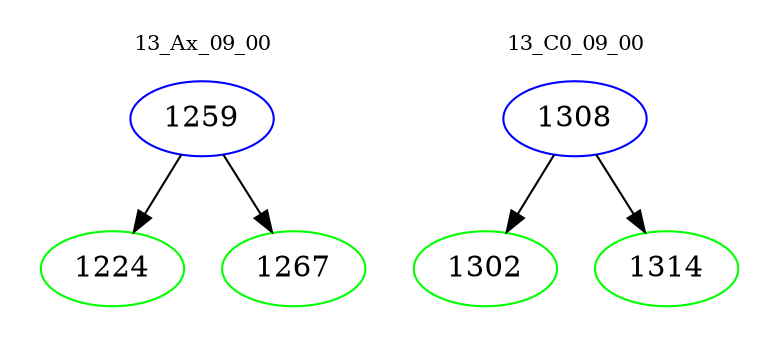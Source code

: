digraph{
subgraph cluster_0 {
color = white
label = "13_Ax_09_00";
fontsize=10;
T0_1259 [label="1259", color="blue"]
T0_1259 -> T0_1224 [color="black"]
T0_1224 [label="1224", color="green"]
T0_1259 -> T0_1267 [color="black"]
T0_1267 [label="1267", color="green"]
}
subgraph cluster_1 {
color = white
label = "13_C0_09_00";
fontsize=10;
T1_1308 [label="1308", color="blue"]
T1_1308 -> T1_1302 [color="black"]
T1_1302 [label="1302", color="green"]
T1_1308 -> T1_1314 [color="black"]
T1_1314 [label="1314", color="green"]
}
}
